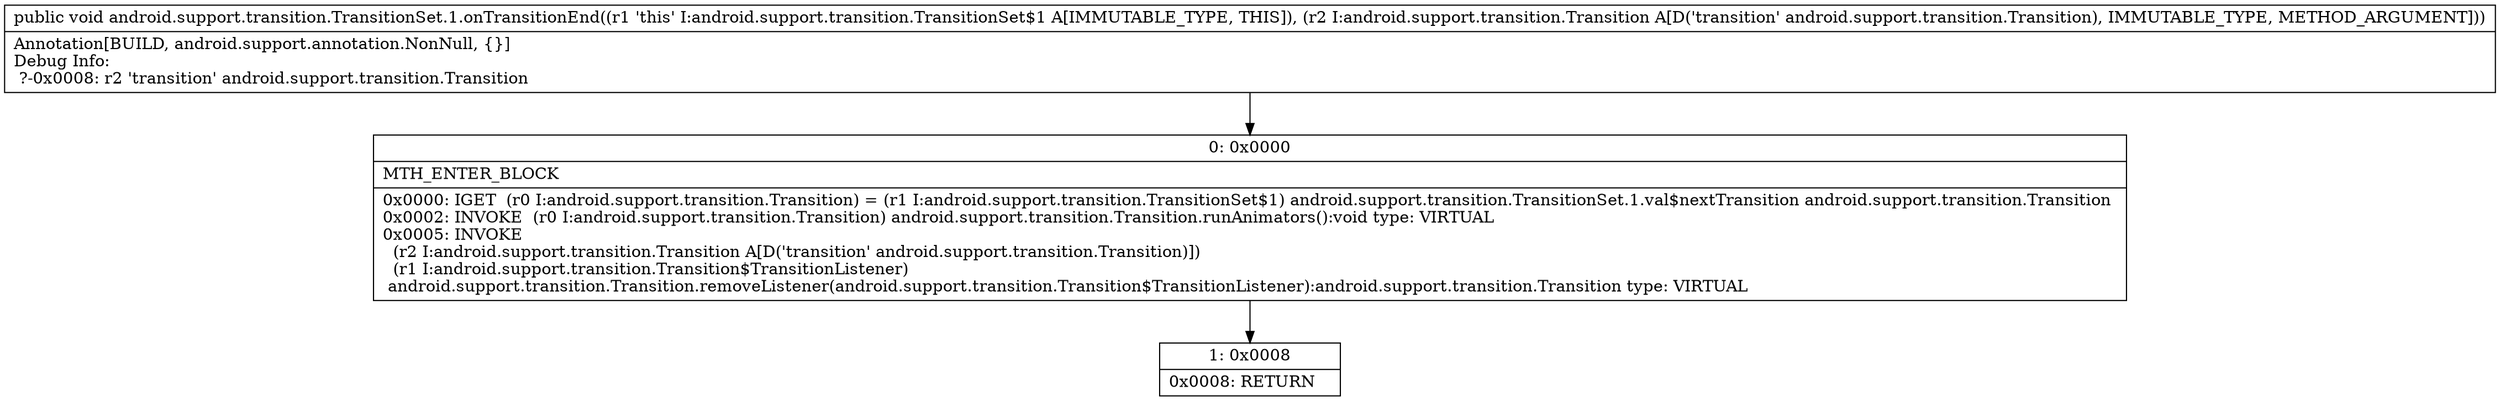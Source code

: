 digraph "CFG forandroid.support.transition.TransitionSet.1.onTransitionEnd(Landroid\/support\/transition\/Transition;)V" {
Node_0 [shape=record,label="{0\:\ 0x0000|MTH_ENTER_BLOCK\l|0x0000: IGET  (r0 I:android.support.transition.Transition) = (r1 I:android.support.transition.TransitionSet$1) android.support.transition.TransitionSet.1.val$nextTransition android.support.transition.Transition \l0x0002: INVOKE  (r0 I:android.support.transition.Transition) android.support.transition.Transition.runAnimators():void type: VIRTUAL \l0x0005: INVOKE  \l  (r2 I:android.support.transition.Transition A[D('transition' android.support.transition.Transition)])\l  (r1 I:android.support.transition.Transition$TransitionListener)\l android.support.transition.Transition.removeListener(android.support.transition.Transition$TransitionListener):android.support.transition.Transition type: VIRTUAL \l}"];
Node_1 [shape=record,label="{1\:\ 0x0008|0x0008: RETURN   \l}"];
MethodNode[shape=record,label="{public void android.support.transition.TransitionSet.1.onTransitionEnd((r1 'this' I:android.support.transition.TransitionSet$1 A[IMMUTABLE_TYPE, THIS]), (r2 I:android.support.transition.Transition A[D('transition' android.support.transition.Transition), IMMUTABLE_TYPE, METHOD_ARGUMENT]))  | Annotation[BUILD, android.support.annotation.NonNull, \{\}]\lDebug Info:\l  ?\-0x0008: r2 'transition' android.support.transition.Transition\l}"];
MethodNode -> Node_0;
Node_0 -> Node_1;
}

